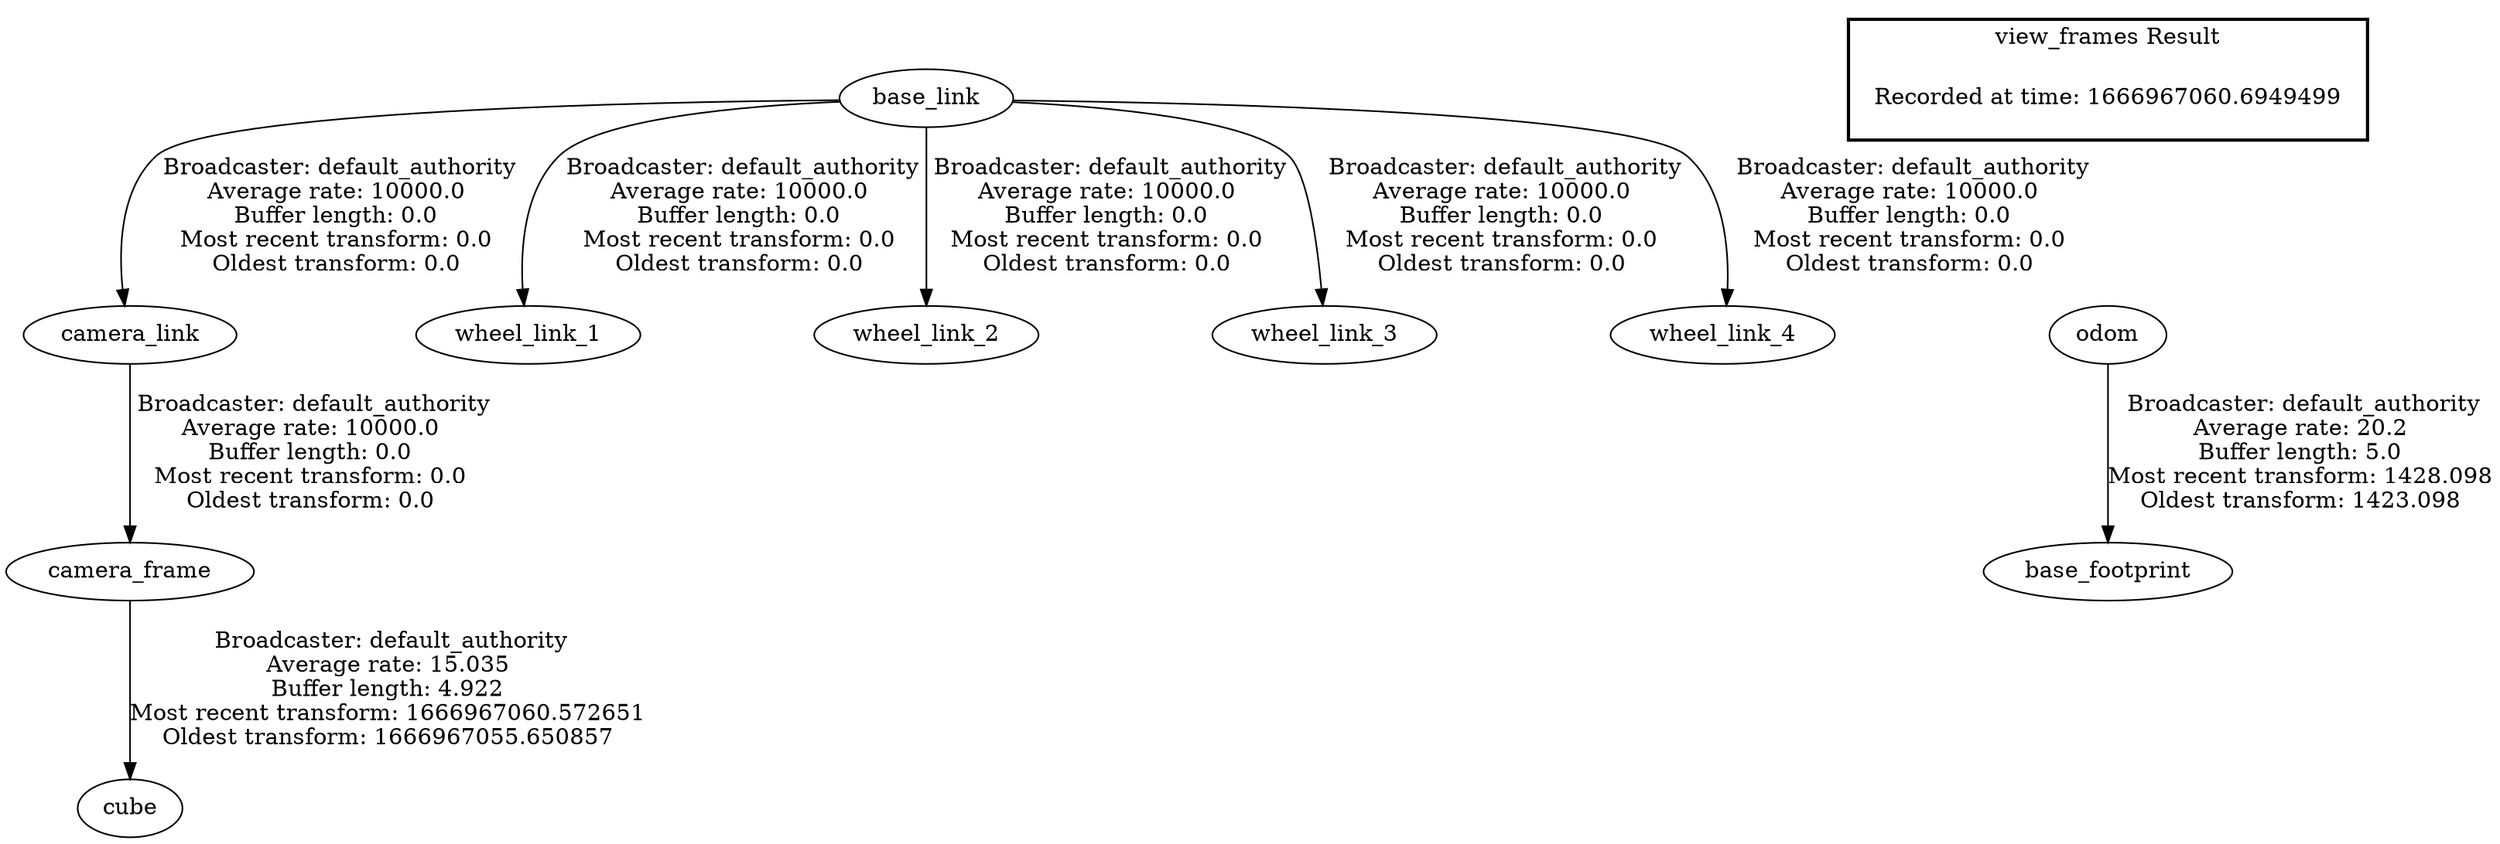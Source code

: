 digraph G {
"camera_frame" -> "cube"[label=" Broadcaster: default_authority\nAverage rate: 15.035\nBuffer length: 4.922\nMost recent transform: 1666967060.572651\nOldest transform: 1666967055.650857\n"];
"camera_link" -> "camera_frame"[label=" Broadcaster: default_authority\nAverage rate: 10000.0\nBuffer length: 0.0\nMost recent transform: 0.0\nOldest transform: 0.0\n"];
"base_link" -> "camera_link"[label=" Broadcaster: default_authority\nAverage rate: 10000.0\nBuffer length: 0.0\nMost recent transform: 0.0\nOldest transform: 0.0\n"];
"base_link" -> "wheel_link_1"[label=" Broadcaster: default_authority\nAverage rate: 10000.0\nBuffer length: 0.0\nMost recent transform: 0.0\nOldest transform: 0.0\n"];
"base_link" -> "wheel_link_2"[label=" Broadcaster: default_authority\nAverage rate: 10000.0\nBuffer length: 0.0\nMost recent transform: 0.0\nOldest transform: 0.0\n"];
"base_link" -> "wheel_link_3"[label=" Broadcaster: default_authority\nAverage rate: 10000.0\nBuffer length: 0.0\nMost recent transform: 0.0\nOldest transform: 0.0\n"];
"base_link" -> "wheel_link_4"[label=" Broadcaster: default_authority\nAverage rate: 10000.0\nBuffer length: 0.0\nMost recent transform: 0.0\nOldest transform: 0.0\n"];
"odom" -> "base_footprint"[label=" Broadcaster: default_authority\nAverage rate: 20.2\nBuffer length: 5.0\nMost recent transform: 1428.098\nOldest transform: 1423.098\n"];
edge [style=invis];
 subgraph cluster_legend { style=bold; color=black; label ="view_frames Result";
"Recorded at time: 1666967060.6949499"[ shape=plaintext ] ;
}->"odom";
}